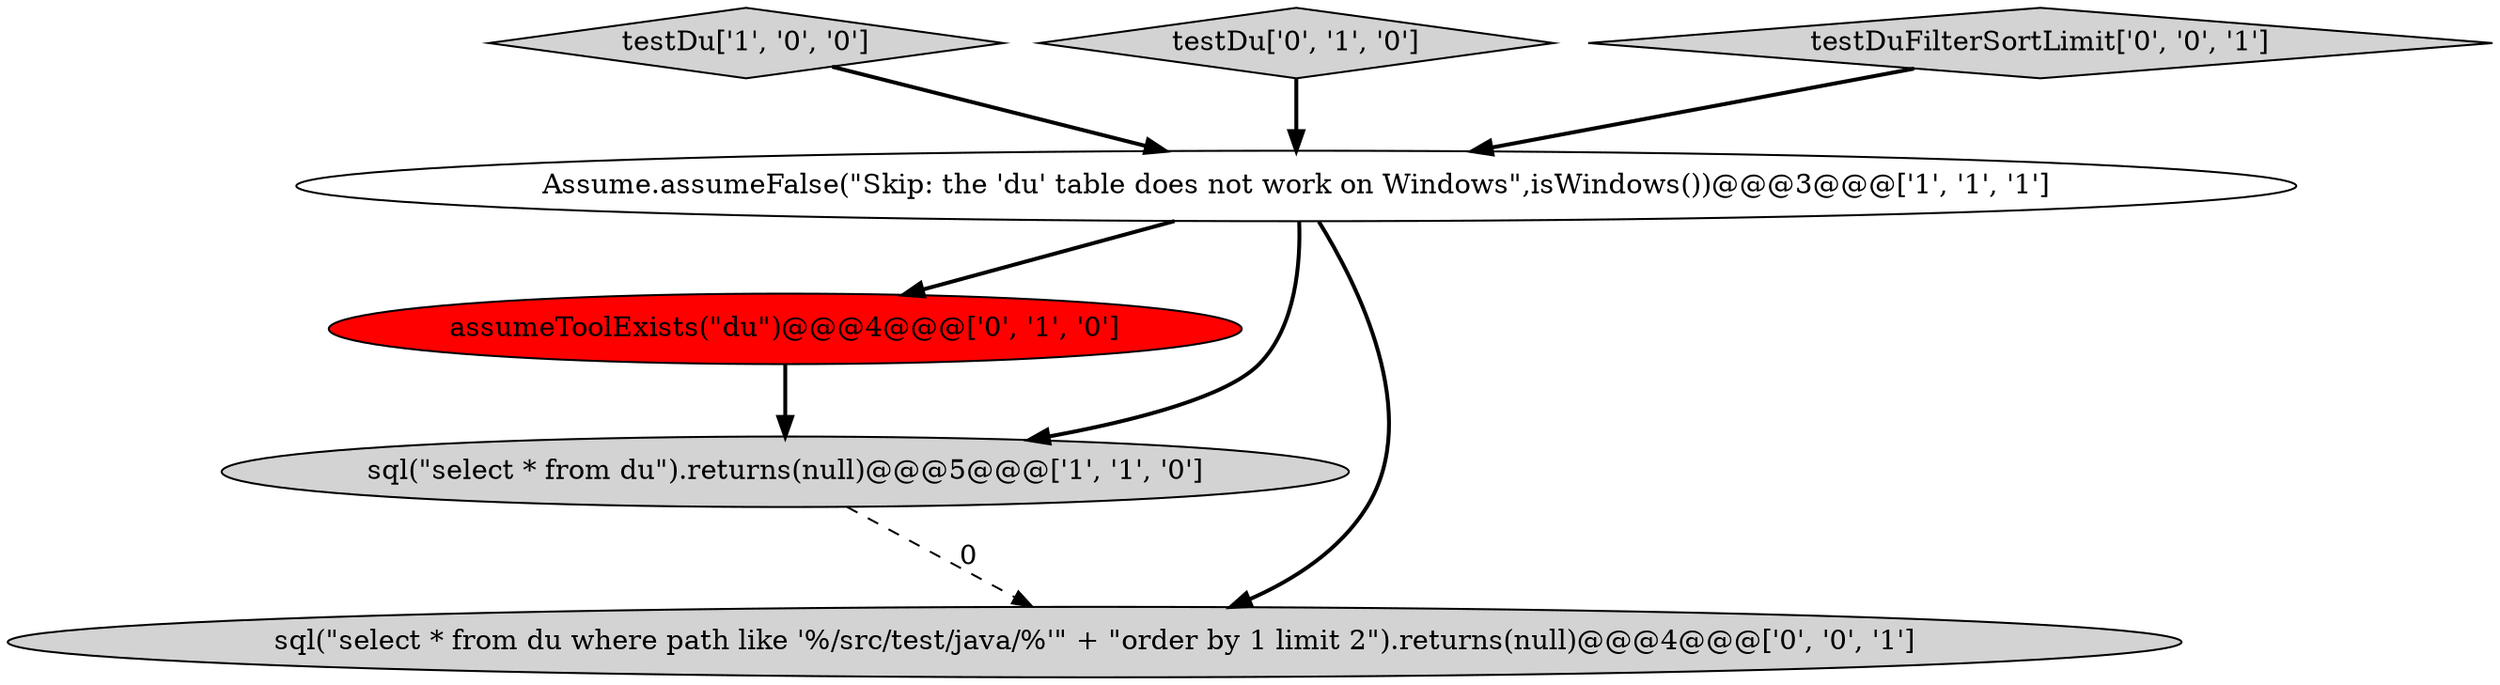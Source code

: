 digraph {
0 [style = filled, label = "Assume.assumeFalse(\"Skip: the 'du' table does not work on Windows\",isWindows())@@@3@@@['1', '1', '1']", fillcolor = white, shape = ellipse image = "AAA0AAABBB1BBB"];
2 [style = filled, label = "testDu['1', '0', '0']", fillcolor = lightgray, shape = diamond image = "AAA0AAABBB1BBB"];
3 [style = filled, label = "assumeToolExists(\"du\")@@@4@@@['0', '1', '0']", fillcolor = red, shape = ellipse image = "AAA1AAABBB2BBB"];
6 [style = filled, label = "sql(\"select * from du where path like '%/src/test/java/%'\" + \"order by 1 limit 2\").returns(null)@@@4@@@['0', '0', '1']", fillcolor = lightgray, shape = ellipse image = "AAA0AAABBB3BBB"];
1 [style = filled, label = "sql(\"select * from du\").returns(null)@@@5@@@['1', '1', '0']", fillcolor = lightgray, shape = ellipse image = "AAA0AAABBB1BBB"];
4 [style = filled, label = "testDu['0', '1', '0']", fillcolor = lightgray, shape = diamond image = "AAA0AAABBB2BBB"];
5 [style = filled, label = "testDuFilterSortLimit['0', '0', '1']", fillcolor = lightgray, shape = diamond image = "AAA0AAABBB3BBB"];
0->3 [style = bold, label=""];
2->0 [style = bold, label=""];
3->1 [style = bold, label=""];
5->0 [style = bold, label=""];
0->6 [style = bold, label=""];
1->6 [style = dashed, label="0"];
0->1 [style = bold, label=""];
4->0 [style = bold, label=""];
}
